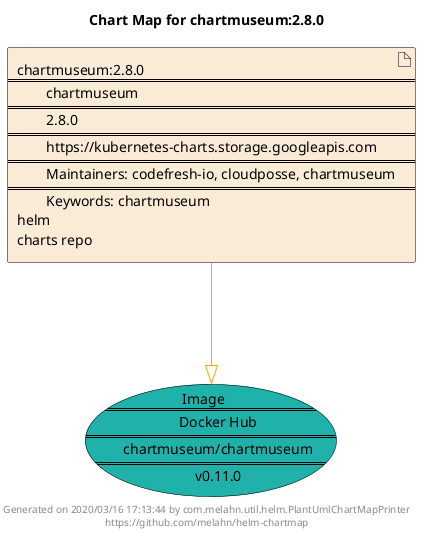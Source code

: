 @startuml
skinparam linetype ortho
skinparam backgroundColor white
skinparam usecaseBorderColor black
skinparam usecaseArrowColor LightSlateGray
skinparam artifactBorderColor black
skinparam artifactArrowColor LightSlateGray

title Chart Map for chartmuseum:2.8.0

'There is one referenced Helm Chart
artifact "chartmuseum:2.8.0\n====\n\tchartmuseum\n====\n\t2.8.0\n====\n\thttps://kubernetes-charts.storage.googleapis.com\n====\n\tMaintainers: codefresh-io, cloudposse, chartmuseum\n====\n\tKeywords: chartmuseum\nhelm\ncharts repo" as chartmuseum_2_8_0 #AntiqueWhite

'There is one referenced Docker Image
usecase "Image\n====\n\tDocker Hub\n====\n\tchartmuseum/chartmuseum\n====\n\tv0.11.0" as chartmuseum_chartmuseum_v0_11_0 #LightSeaGreen

'Chart Dependencies
chartmuseum_2_8_0--[#orange]-|>chartmuseum_chartmuseum_v0_11_0

center footer Generated on 2020/03/16 17:13:44 by com.melahn.util.helm.PlantUmlChartMapPrinter\nhttps://github.com/melahn/helm-chartmap
@enduml
